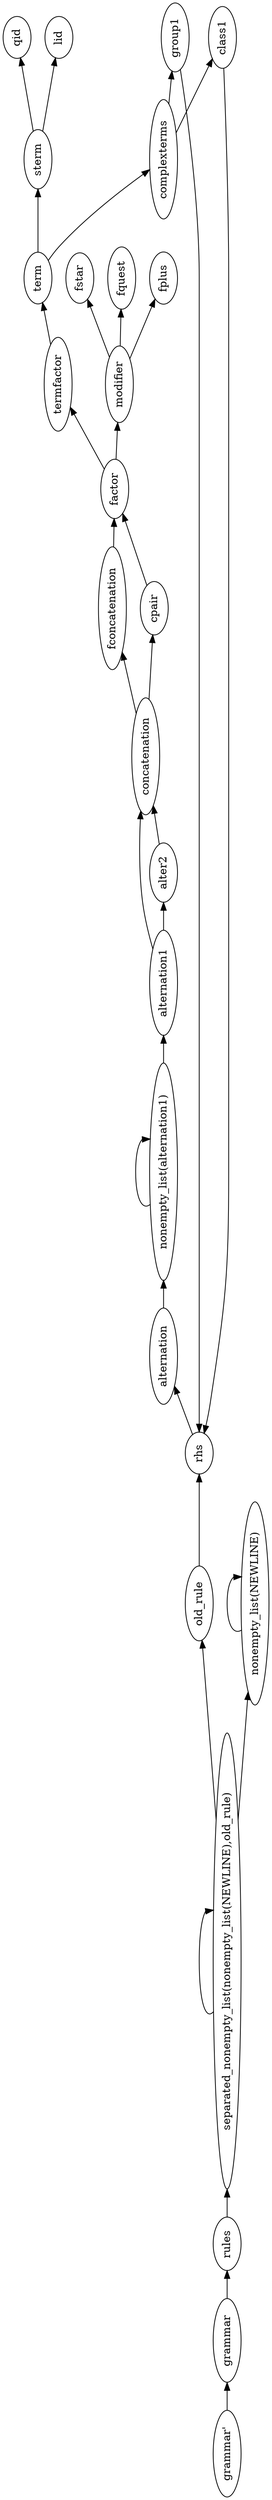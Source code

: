 digraph G {
orientation = landscape;
rankdir = LR;
ratio = compress;
nt0 [ label="grammar'" ] ;
nt1 [ label="termfactor" ] ;
nt2 [ label="term" ] ;
nt3 [ label="sterm" ] ;
nt4 [ label="separated_nonempty_list(nonempty_list(NEWLINE),old_rule)" ] ;
nt5 [ label="rules" ] ;
nt6 [ label="rhs" ] ;
nt7 [ label="qid" ] ;
nt8 [ label="old_rule" ] ;
nt9 [ label="nonempty_list(alternation1)" ] ;
nt10 [ label="nonempty_list(NEWLINE)" ] ;
nt11 [ label="modifier" ] ;
nt12 [ label="lid" ] ;
nt13 [ label="group1" ] ;
nt14 [ label="grammar" ] ;
nt15 [ label="fstar" ] ;
nt16 [ label="fquest" ] ;
nt17 [ label="fplus" ] ;
nt18 [ label="fconcatenation" ] ;
nt19 [ label="factor" ] ;
nt20 [ label="cpair" ] ;
nt21 [ label="concatenation" ] ;
nt22 [ label="complexterms" ] ;
nt23 [ label="class1" ] ;
nt24 [ label="alternation1" ] ;
nt25 [ label="alternation" ] ;
nt26 [ label="alter2" ] ;
nt0 -> nt14 [ label="" ] ;
nt1 -> nt2 [ label="" ] ;
nt2 -> nt3 [ label="" ] ;
nt2 -> nt22 [ label="" ] ;
nt3 -> nt7 [ label="" ] ;
nt3 -> nt12 [ label="" ] ;
nt4 -> nt4 [ label="" ] ;
nt4 -> nt8 [ label="" ] ;
nt4 -> nt10 [ label="" ] ;
nt5 -> nt4 [ label="" ] ;
nt6 -> nt25 [ label="" ] ;
nt8 -> nt6 [ label="" ] ;
nt9 -> nt9 [ label="" ] ;
nt9 -> nt24 [ label="" ] ;
nt10 -> nt10 [ label="" ] ;
nt11 -> nt15 [ label="" ] ;
nt11 -> nt16 [ label="" ] ;
nt11 -> nt17 [ label="" ] ;
nt13 -> nt6 [ label="" ] ;
nt14 -> nt5 [ label="" ] ;
nt18 -> nt19 [ label="" ] ;
nt19 -> nt1 [ label="" ] ;
nt19 -> nt11 [ label="" ] ;
nt20 -> nt19 [ label="" ] ;
nt21 -> nt18 [ label="" ] ;
nt21 -> nt20 [ label="" ] ;
nt22 -> nt13 [ label="" ] ;
nt22 -> nt23 [ label="" ] ;
nt23 -> nt6 [ label="" ] ;
nt24 -> nt21 [ label="" ] ;
nt24 -> nt26 [ label="" ] ;
nt25 -> nt9 [ label="" ] ;
nt26 -> nt21 [ label="" ] ;

}
